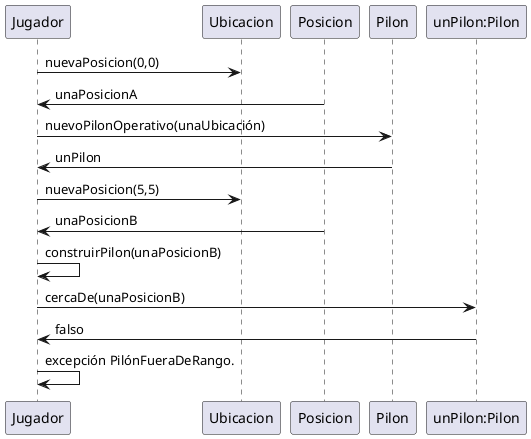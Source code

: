 @startuml
'https://plantuml.com/sequence-diagram

Jugador -> Ubicacion: nuevaPosicion(0,0)
Posicion -> Jugador: unaPosicionA

Jugador -> Pilon: nuevoPilonOperativo(unaUbicación)
Pilon -> Jugador: unPilon

Jugador -> Ubicacion: nuevaPosicion(5,5)
Posicion -> Jugador: unaPosicionB
Jugador -> Jugador: construirPilon(unaPosicionB)

Jugador -> "unPilon:Pilon": cercaDe(unaPosicionB)
"unPilon:Pilon" -> Jugador: falso

Jugador -> Jugador: excepción PilónFueraDeRango.

'para el caso del moho deberia ser similar aunque no se como crear una
'ubicacion sin moho.
@enduml
